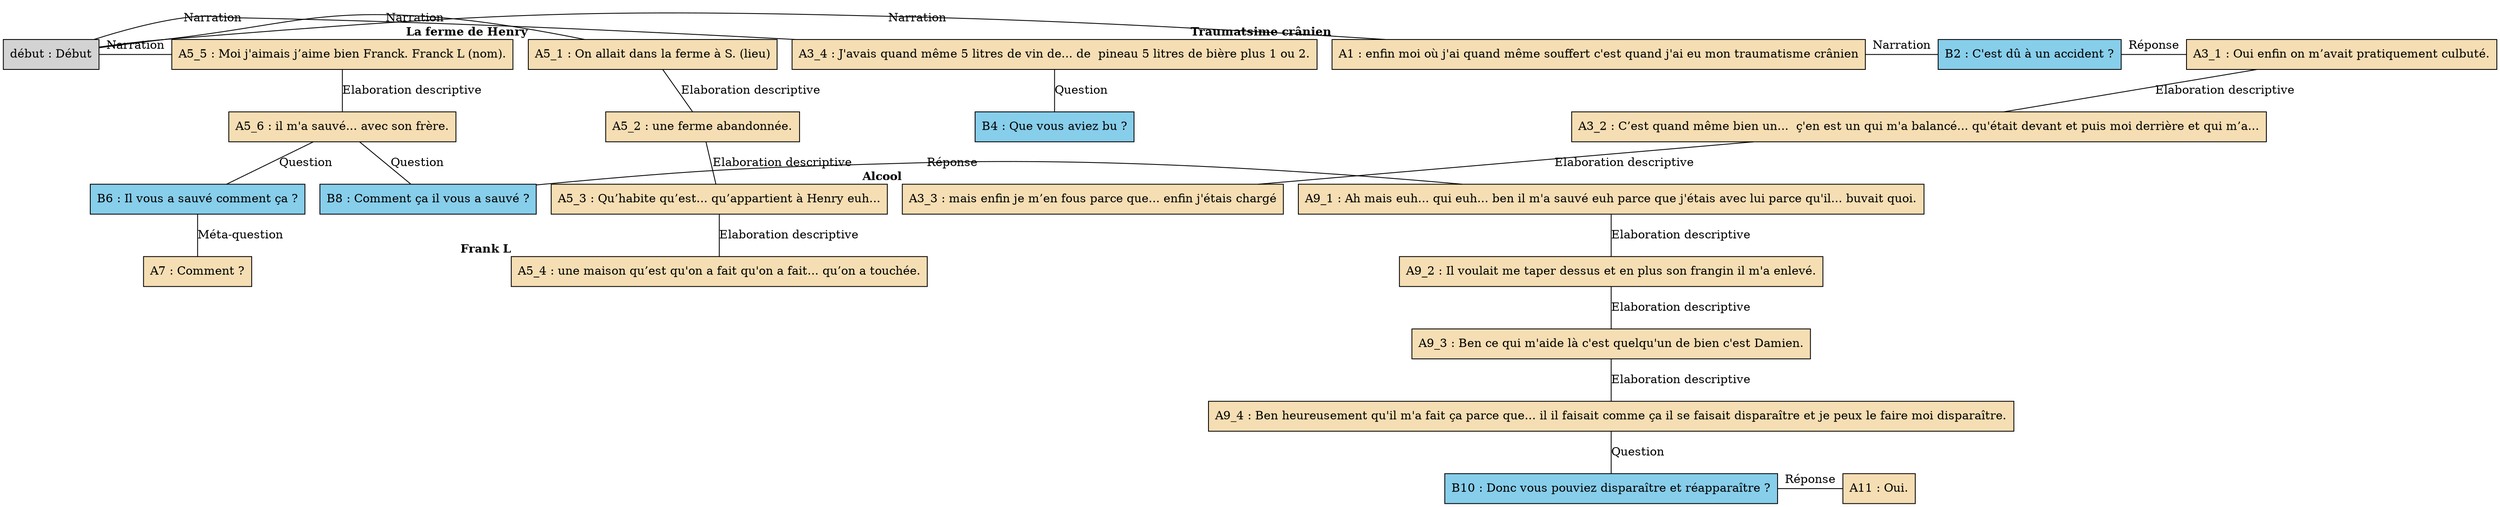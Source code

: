 digraph E03 {
	node [shape=box style=filled]
	"début" [label="début : Début" xlabel=""]
	A1 [label="A1 : enfin moi où j'ai quand même souffert c'est quand j'ai eu mon traumatisme crânien" fillcolor=wheat xlabel=<<B>Traumatsime crânien</B>>]
	B2 [label="B2 : C'est dû à un accident ?" fillcolor=skyblue xlabel=""]
	A3_1 [label="A3_1 : Oui enfin on m’avait pratiquement culbuté." fillcolor=wheat xlabel=""]
	A3_2 [label="A3_2 : C’est quand même bien un...  ç'en est un qui m'a balancé... qu'était devant et puis moi derrière et qui m’a..." fillcolor=wheat xlabel=""]
	A3_3 [label="A3_3 : mais enfin je m’en fous parce que... enfin j'étais chargé" fillcolor=wheat xlabel=<<B>Alcool</B>>]
	A3_4 [label="A3_4 : J'avais quand même 5 litres de vin de... de  pineau 5 litres de bière plus 1 ou 2." fillcolor=wheat xlabel=""]
	B4 [label="B4 : Que vous aviez bu ?" fillcolor=skyblue xlabel=""]
	A5_1 [label="A5_1 : On allait dans la ferme à S. (lieu)" fillcolor=wheat xlabel=<<B>La ferme de Henry</B>>]
	A5_2 [label="A5_2 : une ferme abandonnée." fillcolor=wheat xlabel=""]
	A5_3 [label="A5_3 : Qu’habite qu’est... qu’appartient à Henry euh..." fillcolor=wheat xlabel=""]
	A5_4 [label="A5_4 : une maison qu’est qu'on a fait qu'on a fait... qu’on a touchée." fillcolor=wheat xlabel=<<B>Frank L</B>>]
	A5_5 [label="A5_5 : Moi j'aimais j’aime bien Franck. Franck L (nom)." fillcolor=wheat xlabel=""]
	A5_6 [label="A5_6 : il m'a sauvé... avec son frère." fillcolor=wheat xlabel=""]
	B6 [label="B6 : Il vous a sauvé comment ça ?" fillcolor=skyblue xlabel=""]
	A7 [label="A7 : Comment ?" fillcolor=wheat xlabel=""]
	B8 [label="B8 : Comment ça il vous a sauvé ?" fillcolor=skyblue xlabel=""]
	A9_1 [label="A9_1 : Ah mais euh... qui euh... ben il m'a sauvé euh parce que j'étais avec lui parce qu'il... buvait quoi." fillcolor=wheat xlabel=""]
	A9_2 [label="A9_2 : Il voulait me taper dessus et en plus son frangin il m'a enlevé." fillcolor=wheat xlabel=""]
	A9_3 [label="A9_3 : Ben ce qui m'aide là c'est quelqu'un de bien c'est Damien." fillcolor=wheat xlabel=""]
	A9_4 [label="A9_4 : Ben heureusement qu'il m'a fait ça parce que... il il faisait comme ça il se faisait disparaître et je peux le faire moi disparaître." fillcolor=wheat xlabel=""]
	B10 [label="B10 : Donc vous pouviez disparaître et réapparaître ?" fillcolor=skyblue xlabel=""]
	A11 [label="A11 : Oui." fillcolor=wheat xlabel=""]
	{
		rank=same
		"début"
		A1
		"début" -> A1 [label=Narration dir=none]
	}
	{
		rank=same
		A1
		B2
		A1 -> B2 [label=Narration dir=none]
	}
	{
		rank=same
		B2
		A3_1
		B2 -> A3_1 [label="Réponse" dir=none]
	}
	A3_1 -> A3_2 [label="Elaboration descriptive" dir=none]
	A3_2 -> A3_3 [label="Elaboration descriptive" dir=none]
	{
		rank=same
		"début"
		A3_4
		"début" -> A3_4 [label=Narration dir=none]
	}
	A3_4 -> B4 [label=Question dir=none]
	{
		rank=same
		"début"
		A5_1
		"début" -> A5_1 [label=Narration dir=none]
	}
	A5_1 -> A5_2 [label="Elaboration descriptive" dir=none]
	A5_2 -> A5_3 [label="Elaboration descriptive" dir=none]
	A5_3 -> A5_4 [label="Elaboration descriptive" dir=none]
	{
		rank=same
		"début"
		A5_5
		"début" -> A5_5 [label=Narration dir=none]
	}
	A5_5 -> A5_6 [label="Elaboration descriptive" dir=none]
	A5_6 -> B6 [label=Question dir=none]
	B6 -> A7 [label="Méta-question" dir=none]
	A5_6 -> B8 [label=Question dir=none]
	{
		rank=same
		B8
		A9_1
		B8 -> A9_1 [label="Réponse" dir=none]
	}
	A9_1 -> A9_2 [label="Elaboration descriptive" dir=none]
	A9_2 -> A9_3 [label="Elaboration descriptive" dir=none]
	A9_3 -> A9_4 [label="Elaboration descriptive" dir=none]
	A9_4 -> B10 [label=Question dir=none]
	{
		rank=same
		B10
		A11
		B10 -> A11 [label="Réponse" dir=none]
	}
}
